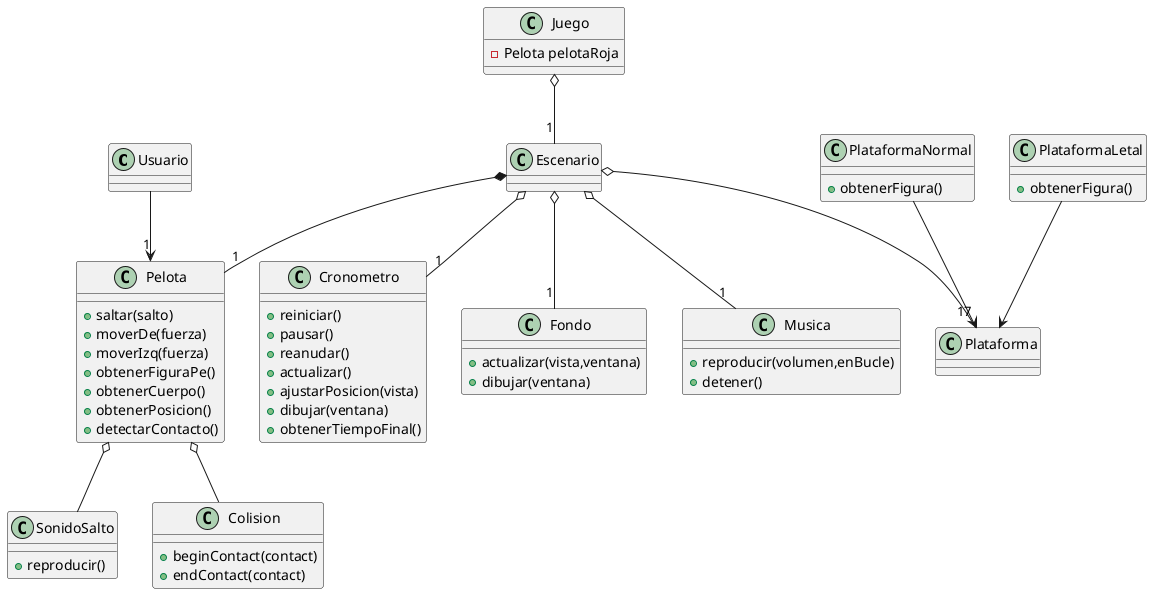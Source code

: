 @startuml Pelota


class Usuario
class Cronometro{
    +reiniciar()
    +pausar()
    +reanudar()
    +actualizar()
    +ajustarPosicion(vista)
    +dibujar(ventana)
    +obtenerTiempoFinal()
}
class Pelota{
    +saltar(salto)
    +moverDe(fuerza)
    +moverIzq(fuerza)
    +obtenerFiguraPe()
    +obtenerCuerpo()
    +obtenerPosicion()
    +detectarContacto()
}
class Juego{
-Pelota pelotaRoja    
}
class Escenario
class Plataforma
class PlataformaNormal{
    +obtenerFigura()

}
class PlataformaLetal{
    +obtenerFigura()

}
class Fondo{
    +actualizar(vista,ventana)
    +dibujar(ventana)
}
class Musica{
    +reproducir(volumen,enBucle)
    +detener()
}
class SonidoSalto{
    +reproducir()
}
class Colision{
    +beginContact(contact)
    +endContact(contact)
}


Juego o-- "1"Escenario
Escenario *-- "1"Pelota
Usuario --> "1"Pelota
PlataformaNormal -->Plataforma
PlataformaLetal -->Plataforma
Escenario o-- "1"Cronometro
Escenario o-- "17"Plataforma
Escenario o-- "1"Musica
Pelota o-- SonidoSalto
Pelota o-- Colision
Escenario o-- "1"Fondo
@enduml